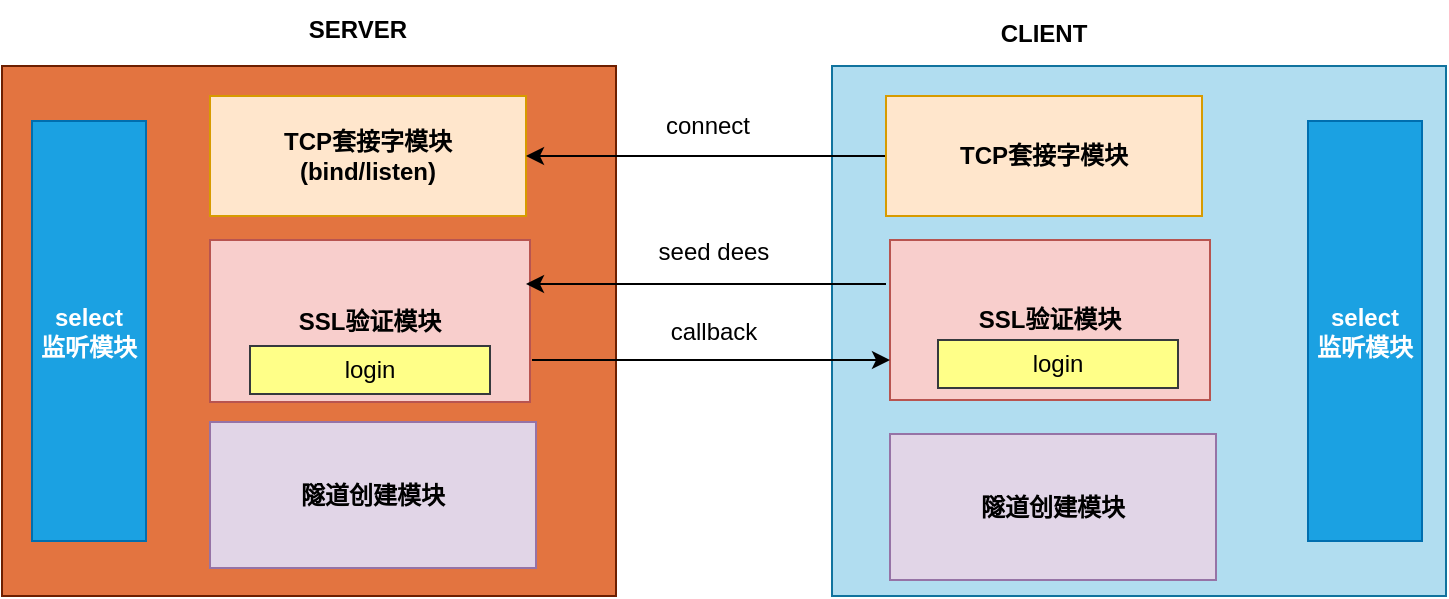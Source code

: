 <mxfile version="18.0.4" type="github">
  <diagram id="n-k_3VYT_abuaq5maere" name="Page-1">
    <mxGraphModel dx="782" dy="482" grid="0" gridSize="10" guides="1" tooltips="1" connect="1" arrows="1" fold="1" page="1" pageScale="1" pageWidth="827" pageHeight="1169" math="0" shadow="0">
      <root>
        <mxCell id="0" />
        <mxCell id="1" parent="0" />
        <mxCell id="KRhaVOOHHwZQ1irm5oWg-33" value="" style="rounded=0;whiteSpace=wrap;html=1;fillColor=#b1ddf0;strokeColor=#10739e;" vertex="1" parent="1">
          <mxGeometry x="437" y="98" width="307" height="265" as="geometry" />
        </mxCell>
        <mxCell id="KRhaVOOHHwZQ1irm5oWg-31" value="" style="rounded=0;whiteSpace=wrap;html=1;fillColor=#E37440;strokeColor=#6D1F00;fontColor=#ffffff;" vertex="1" parent="1">
          <mxGeometry x="22" y="98" width="307" height="265" as="geometry" />
        </mxCell>
        <mxCell id="KRhaVOOHHwZQ1irm5oWg-2" value="TCP套接字模块&lt;br&gt;(bind/listen)" style="rounded=0;whiteSpace=wrap;html=1;fontStyle=1;fillColor=#ffe6cc;strokeColor=#d79b00;" vertex="1" parent="1">
          <mxGeometry x="126" y="113" width="158" height="60" as="geometry" />
        </mxCell>
        <mxCell id="KRhaVOOHHwZQ1irm5oWg-3" value="SERVER" style="text;html=1;strokeColor=none;fillColor=none;align=center;verticalAlign=middle;whiteSpace=wrap;rounded=0;fontStyle=1;" vertex="1" parent="1">
          <mxGeometry x="170" y="65" width="60" height="30" as="geometry" />
        </mxCell>
        <mxCell id="KRhaVOOHHwZQ1irm5oWg-7" style="edgeStyle=orthogonalEdgeStyle;rounded=0;orthogonalLoop=1;jettySize=auto;html=1;entryX=1;entryY=0.5;entryDx=0;entryDy=0;curved=1;" edge="1" parent="1" source="KRhaVOOHHwZQ1irm5oWg-5" target="KRhaVOOHHwZQ1irm5oWg-2">
          <mxGeometry relative="1" as="geometry" />
        </mxCell>
        <mxCell id="KRhaVOOHHwZQ1irm5oWg-5" value="TCP套接字模块" style="rounded=0;whiteSpace=wrap;html=1;fontStyle=1;fillColor=#ffe6cc;strokeColor=#d79b00;" vertex="1" parent="1">
          <mxGeometry x="464" y="113" width="158" height="60" as="geometry" />
        </mxCell>
        <mxCell id="KRhaVOOHHwZQ1irm5oWg-6" value="CLIENT" style="text;html=1;strokeColor=none;fillColor=none;align=center;verticalAlign=middle;whiteSpace=wrap;rounded=0;fontStyle=1;" vertex="1" parent="1">
          <mxGeometry x="513" y="67" width="60" height="30" as="geometry" />
        </mxCell>
        <mxCell id="KRhaVOOHHwZQ1irm5oWg-8" value="connect" style="text;html=1;strokeColor=none;fillColor=none;align=center;verticalAlign=middle;whiteSpace=wrap;rounded=0;" vertex="1" parent="1">
          <mxGeometry x="345" y="113" width="60" height="30" as="geometry" />
        </mxCell>
        <mxCell id="KRhaVOOHHwZQ1irm5oWg-9" value="SSL验证模块" style="rounded=0;whiteSpace=wrap;html=1;fontStyle=1;fillColor=#f8cecc;strokeColor=#b85450;" vertex="1" parent="1">
          <mxGeometry x="126" y="185" width="160" height="81" as="geometry" />
        </mxCell>
        <mxCell id="KRhaVOOHHwZQ1irm5oWg-11" value="SSL验证模块" style="rounded=0;whiteSpace=wrap;html=1;fontStyle=1;fillColor=#f8cecc;strokeColor=#b85450;" vertex="1" parent="1">
          <mxGeometry x="466" y="185" width="160" height="80" as="geometry" />
        </mxCell>
        <mxCell id="KRhaVOOHHwZQ1irm5oWg-23" style="edgeStyle=orthogonalEdgeStyle;rounded=0;orthogonalLoop=1;jettySize=auto;html=1;entryX=1;entryY=0.5;entryDx=0;entryDy=0;curved=1;" edge="1" parent="1">
          <mxGeometry relative="1" as="geometry">
            <mxPoint x="464" y="207" as="sourcePoint" />
            <mxPoint x="284" y="207" as="targetPoint" />
          </mxGeometry>
        </mxCell>
        <mxCell id="KRhaVOOHHwZQ1irm5oWg-24" value="seed dees" style="text;html=1;strokeColor=none;fillColor=none;align=center;verticalAlign=middle;whiteSpace=wrap;rounded=0;fontColor=default;" vertex="1" parent="1">
          <mxGeometry x="348" y="176" width="60" height="30" as="geometry" />
        </mxCell>
        <mxCell id="KRhaVOOHHwZQ1irm5oWg-25" value="callback" style="text;html=1;strokeColor=none;fillColor=none;align=center;verticalAlign=middle;whiteSpace=wrap;rounded=0;fontColor=default;" vertex="1" parent="1">
          <mxGeometry x="348" y="216" width="60" height="30" as="geometry" />
        </mxCell>
        <mxCell id="KRhaVOOHHwZQ1irm5oWg-26" value="login" style="rounded=0;whiteSpace=wrap;html=1;fillColor=#ffff88;strokeColor=#36393d;" vertex="1" parent="1">
          <mxGeometry x="146" y="238" width="120" height="24" as="geometry" />
        </mxCell>
        <mxCell id="KRhaVOOHHwZQ1irm5oWg-27" value="login" style="rounded=0;whiteSpace=wrap;html=1;fillColor=#ffff88;strokeColor=#36393d;" vertex="1" parent="1">
          <mxGeometry x="490" y="235" width="120" height="24" as="geometry" />
        </mxCell>
        <mxCell id="KRhaVOOHHwZQ1irm5oWg-28" value="" style="endArrow=classic;html=1;rounded=0;labelBackgroundColor=default;fontColor=default;entryX=0;entryY=0.75;entryDx=0;entryDy=0;curved=1;" edge="1" parent="1" target="KRhaVOOHHwZQ1irm5oWg-11">
          <mxGeometry width="50" height="50" relative="1" as="geometry">
            <mxPoint x="287" y="245" as="sourcePoint" />
            <mxPoint x="334" y="246.5" as="targetPoint" />
          </mxGeometry>
        </mxCell>
        <mxCell id="KRhaVOOHHwZQ1irm5oWg-29" value="隧道创建模块" style="rounded=0;whiteSpace=wrap;html=1;fontStyle=1;fillColor=#e1d5e7;strokeColor=#9673a6;" vertex="1" parent="1">
          <mxGeometry x="126" y="276" width="163" height="73" as="geometry" />
        </mxCell>
        <mxCell id="KRhaVOOHHwZQ1irm5oWg-30" value="隧道创建模块" style="rounded=0;whiteSpace=wrap;html=1;fontStyle=1;fillColor=#e1d5e7;strokeColor=#9673a6;" vertex="1" parent="1">
          <mxGeometry x="466" y="282" width="163" height="73" as="geometry" />
        </mxCell>
        <mxCell id="KRhaVOOHHwZQ1irm5oWg-32" value="select&lt;br&gt;监听模块" style="rounded=0;whiteSpace=wrap;html=1;fontColor=#ffffff;fontStyle=1;fillColor=#1ba1e2;strokeColor=#006EAF;" vertex="1" parent="1">
          <mxGeometry x="37" y="125.5" width="57" height="210" as="geometry" />
        </mxCell>
        <mxCell id="KRhaVOOHHwZQ1irm5oWg-35" value="select&lt;br&gt;监听模块" style="rounded=0;whiteSpace=wrap;html=1;fontColor=#ffffff;fontStyle=1;fillColor=#1ba1e2;strokeColor=#006EAF;" vertex="1" parent="1">
          <mxGeometry x="675" y="125.5" width="57" height="210" as="geometry" />
        </mxCell>
      </root>
    </mxGraphModel>
  </diagram>
</mxfile>
